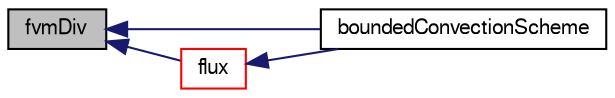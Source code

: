 digraph "fvmDiv"
{
  bgcolor="transparent";
  edge [fontname="FreeSans",fontsize="10",labelfontname="FreeSans",labelfontsize="10"];
  node [fontname="FreeSans",fontsize="10",shape=record];
  rankdir="LR";
  Node1234 [label="fvmDiv",height=0.2,width=0.4,color="black", fillcolor="grey75", style="filled", fontcolor="black"];
  Node1234 -> Node1235 [dir="back",color="midnightblue",fontsize="10",style="solid",fontname="FreeSans"];
  Node1235 [label="boundedConvectionScheme",height=0.2,width=0.4,color="black",URL="$a22438.html#a0fe2c447c65b1cd96757b5b4887d3720",tooltip="Construct from flux and Istream. "];
  Node1234 -> Node1236 [dir="back",color="midnightblue",fontsize="10",style="solid",fontname="FreeSans"];
  Node1236 [label="flux",height=0.2,width=0.4,color="red",URL="$a22438.html#a2ceb35d3c628517a5b260ba4a74f35c3"];
  Node1236 -> Node1235 [dir="back",color="midnightblue",fontsize="10",style="solid",fontname="FreeSans"];
}
